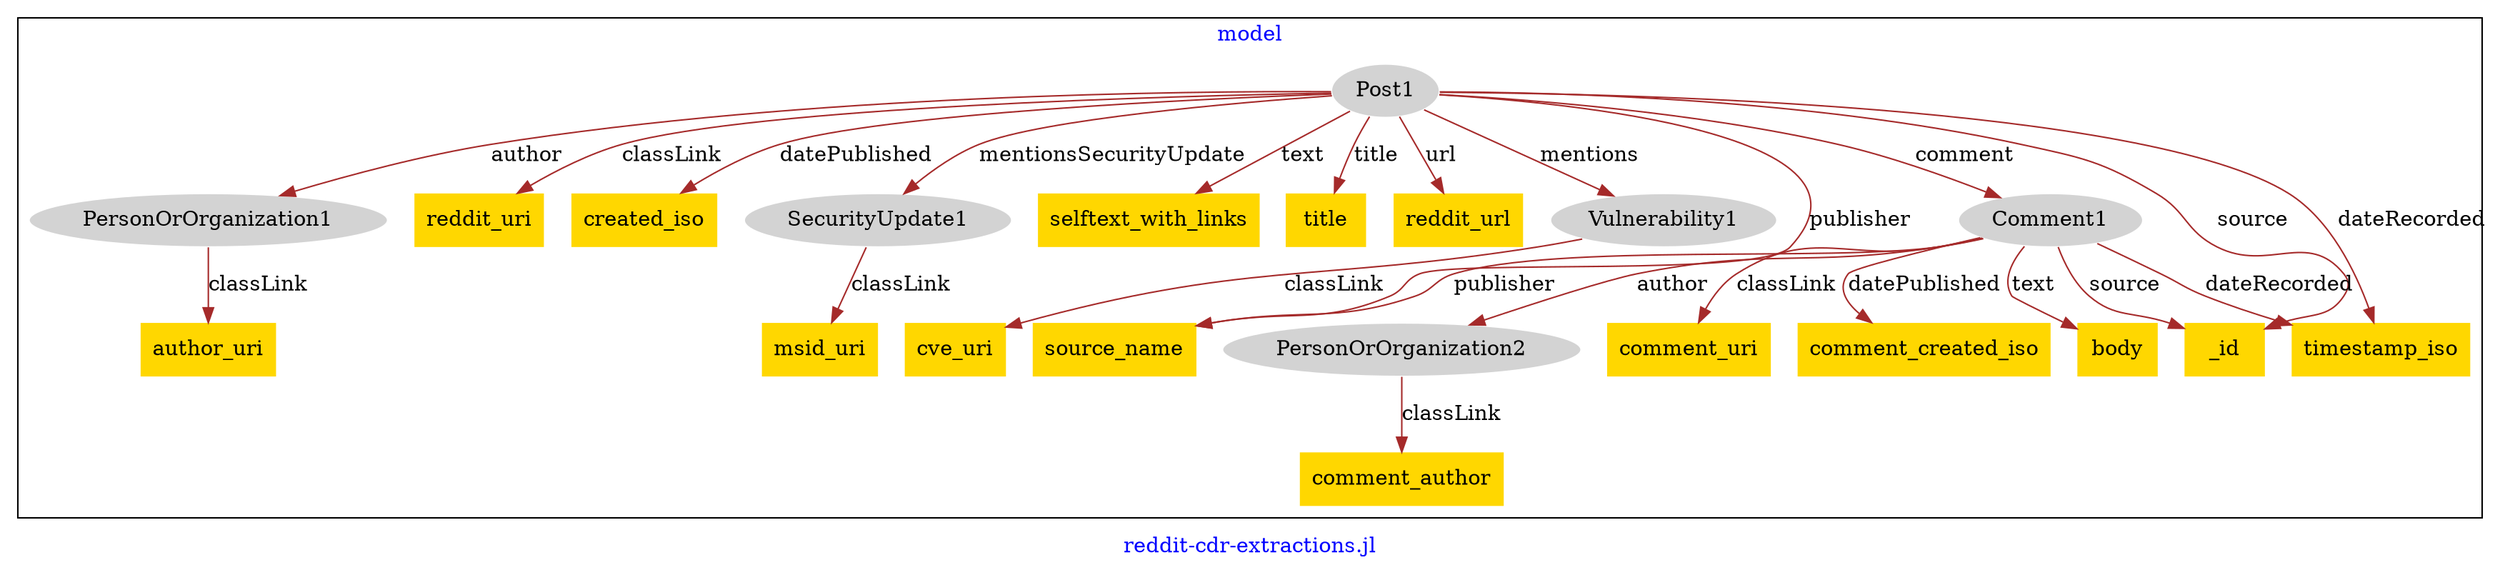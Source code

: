 digraph n0 {
fontcolor="blue"
remincross="true"
label="reddit-cdr-extractions.jl"
subgraph cluster {
label="model"
n2[style="filled",color="white",fillcolor="lightgray",label="PersonOrOrganization1"];
n3[shape="plaintext",style="filled",fillcolor="gold",label="author_uri"];
n4[style="filled",color="white",fillcolor="lightgray",label="PersonOrOrganization2"];
n5[shape="plaintext",style="filled",fillcolor="gold",label="comment_author"];
n6[style="filled",color="white",fillcolor="lightgray",label="Post1"];
n7[shape="plaintext",style="filled",fillcolor="gold",label="reddit_uri"];
n8[shape="plaintext",style="filled",fillcolor="gold",label="created_iso"];
n9[shape="plaintext",style="filled",fillcolor="gold",label="source_name"];
n10[shape="plaintext",style="filled",fillcolor="gold",label="selftext_with_links"];
n11[shape="plaintext",style="filled",fillcolor="gold",label="title"];
n12[shape="plaintext",style="filled",fillcolor="gold",label="reddit_url"];
n13[style="filled",color="white",fillcolor="lightgray",label="SecurityUpdate1"];
n14[shape="plaintext",style="filled",fillcolor="gold",label="msid_uri"];
n15[style="filled",color="white",fillcolor="lightgray",label="Vulnerability1"];
n16[shape="plaintext",style="filled",fillcolor="gold",label="cve_uri"];
n17[style="filled",color="white",fillcolor="lightgray",label="Comment1"];
n18[shape="plaintext",style="filled",fillcolor="gold",label="comment_uri"];
n19[shape="plaintext",style="filled",fillcolor="gold",label="comment_created_iso"];
n20[shape="plaintext",style="filled",fillcolor="gold",label="body"];
n21[shape="plaintext",style="filled",fillcolor="gold",label="timestamp_iso"];
n22[shape="plaintext",style="filled",fillcolor="gold",label="_id"];
}
n2 -> n3[color="brown",fontcolor="black",label="classLink"]
n4 -> n5[color="brown",fontcolor="black",label="classLink"]
n6 -> n7[color="brown",fontcolor="black",label="classLink"]
n6 -> n8[color="brown",fontcolor="black",label="datePublished"]
n6 -> n9[color="brown",fontcolor="black",label="publisher"]
n6 -> n10[color="brown",fontcolor="black",label="text"]
n6 -> n11[color="brown",fontcolor="black",label="title"]
n6 -> n12[color="brown",fontcolor="black",label="url"]
n13 -> n14[color="brown",fontcolor="black",label="classLink"]
n15 -> n16[color="brown",fontcolor="black",label="classLink"]
n17 -> n18[color="brown",fontcolor="black",label="classLink"]
n17 -> n19[color="brown",fontcolor="black",label="datePublished"]
n17 -> n9[color="brown",fontcolor="black",label="publisher"]
n17 -> n20[color="brown",fontcolor="black",label="text"]
n17 -> n21[color="brown",fontcolor="black",label="dateRecorded"]
n6 -> n13[color="brown",fontcolor="black",label="mentionsSecurityUpdate"]
n6 -> n2[color="brown",fontcolor="black",label="author"]
n17 -> n4[color="brown",fontcolor="black",label="author"]
n6 -> n22[color="brown",fontcolor="black",label="source"]
n6 -> n21[color="brown",fontcolor="black",label="dateRecorded"]
n6 -> n15[color="brown",fontcolor="black",label="mentions"]
n6 -> n17[color="brown",fontcolor="black",label="comment"]
n17 -> n22[color="brown",fontcolor="black",label="source"]
}
